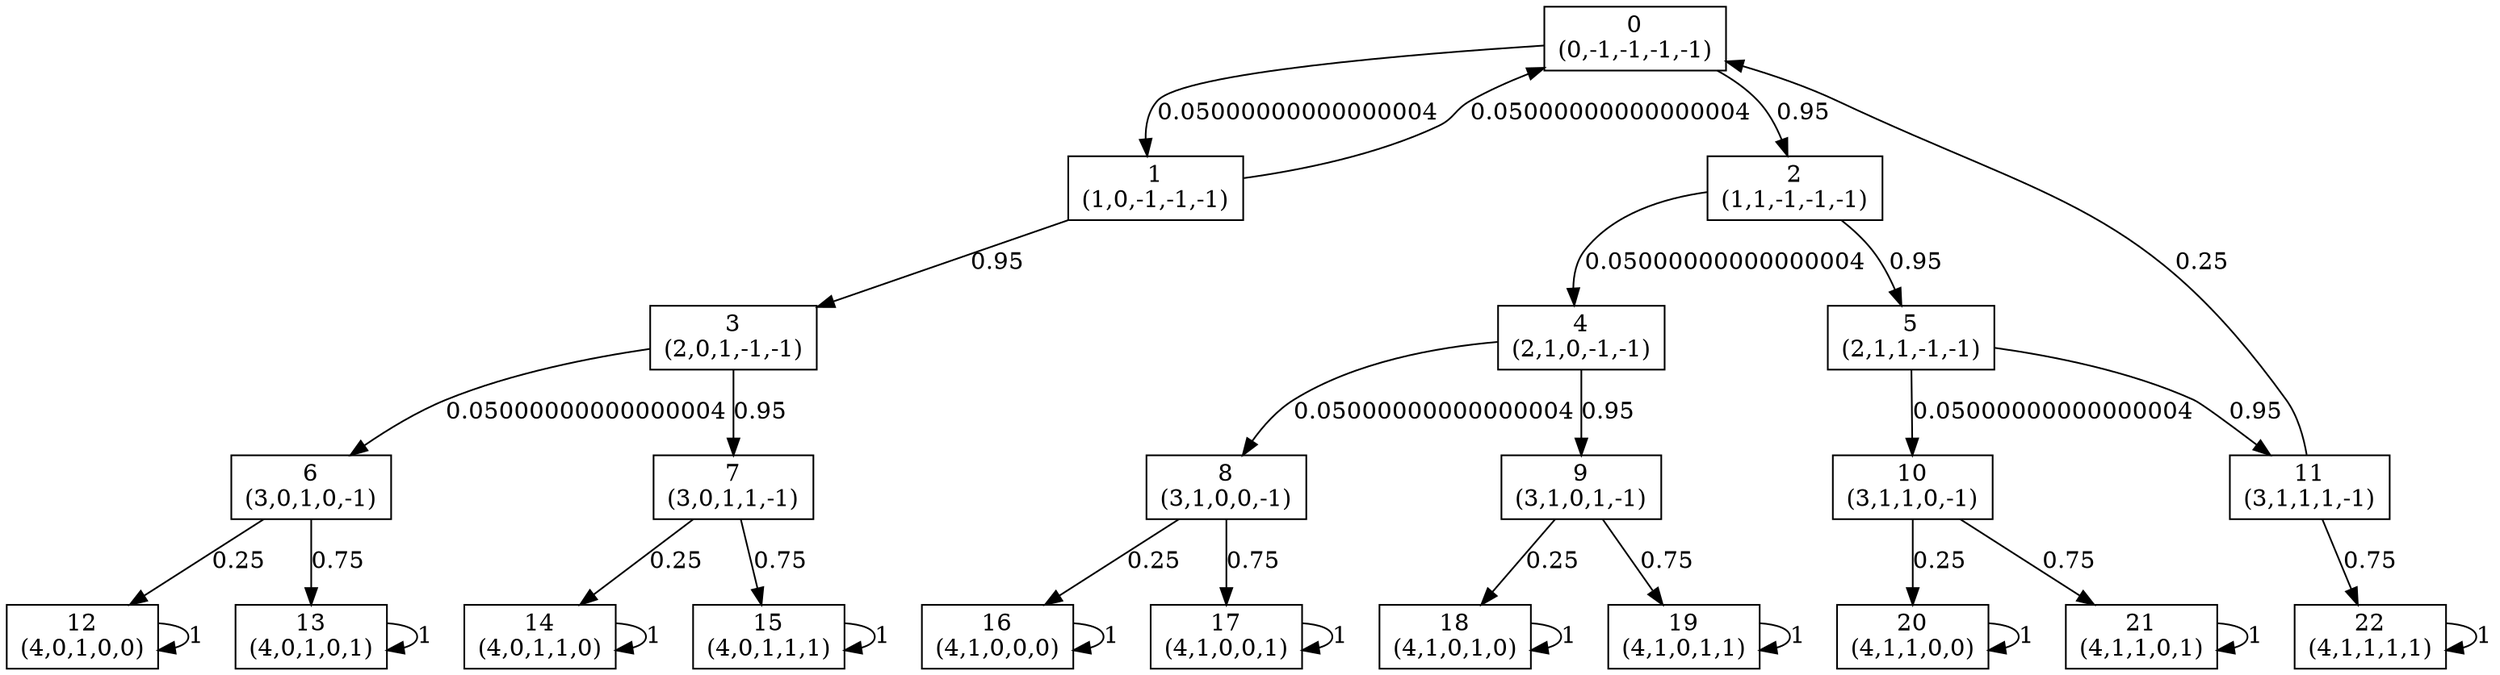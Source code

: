 digraph P {
node [shape=box];
0 -> 1 [ label="0.05000000000000004" ];
0 -> 2 [ label="0.95" ];
1 -> 0 [ label="0.05000000000000004" ];
1 -> 3 [ label="0.95" ];
2 -> 4 [ label="0.05000000000000004" ];
2 -> 5 [ label="0.95" ];
3 -> 6 [ label="0.05000000000000004" ];
3 -> 7 [ label="0.95" ];
4 -> 8 [ label="0.05000000000000004" ];
4 -> 9 [ label="0.95" ];
5 -> 10 [ label="0.05000000000000004" ];
5 -> 11 [ label="0.95" ];
6 -> 12 [ label="0.25" ];
6 -> 13 [ label="0.75" ];
7 -> 14 [ label="0.25" ];
7 -> 15 [ label="0.75" ];
8 -> 16 [ label="0.25" ];
8 -> 17 [ label="0.75" ];
9 -> 18 [ label="0.25" ];
9 -> 19 [ label="0.75" ];
10 -> 20 [ label="0.25" ];
10 -> 21 [ label="0.75" ];
11 -> 0 [ label="0.25" ];
11 -> 22 [ label="0.75" ];
12 -> 12 [ label="1" ];
13 -> 13 [ label="1" ];
14 -> 14 [ label="1" ];
15 -> 15 [ label="1" ];
16 -> 16 [ label="1" ];
17 -> 17 [ label="1" ];
18 -> 18 [ label="1" ];
19 -> 19 [ label="1" ];
20 -> 20 [ label="1" ];
21 -> 21 [ label="1" ];
22 -> 22 [ label="1" ];
0 [label="0\n(0,-1,-1,-1,-1)"];
1 [label="1\n(1,0,-1,-1,-1)"];
2 [label="2\n(1,1,-1,-1,-1)"];
3 [label="3\n(2,0,1,-1,-1)"];
4 [label="4\n(2,1,0,-1,-1)"];
5 [label="5\n(2,1,1,-1,-1)"];
6 [label="6\n(3,0,1,0,-1)"];
7 [label="7\n(3,0,1,1,-1)"];
8 [label="8\n(3,1,0,0,-1)"];
9 [label="9\n(3,1,0,1,-1)"];
10 [label="10\n(3,1,1,0,-1)"];
11 [label="11\n(3,1,1,1,-1)"];
12 [label="12\n(4,0,1,0,0)"];
13 [label="13\n(4,0,1,0,1)"];
14 [label="14\n(4,0,1,1,0)"];
15 [label="15\n(4,0,1,1,1)"];
16 [label="16\n(4,1,0,0,0)"];
17 [label="17\n(4,1,0,0,1)"];
18 [label="18\n(4,1,0,1,0)"];
19 [label="19\n(4,1,0,1,1)"];
20 [label="20\n(4,1,1,0,0)"];
21 [label="21\n(4,1,1,0,1)"];
22 [label="22\n(4,1,1,1,1)"];
}
